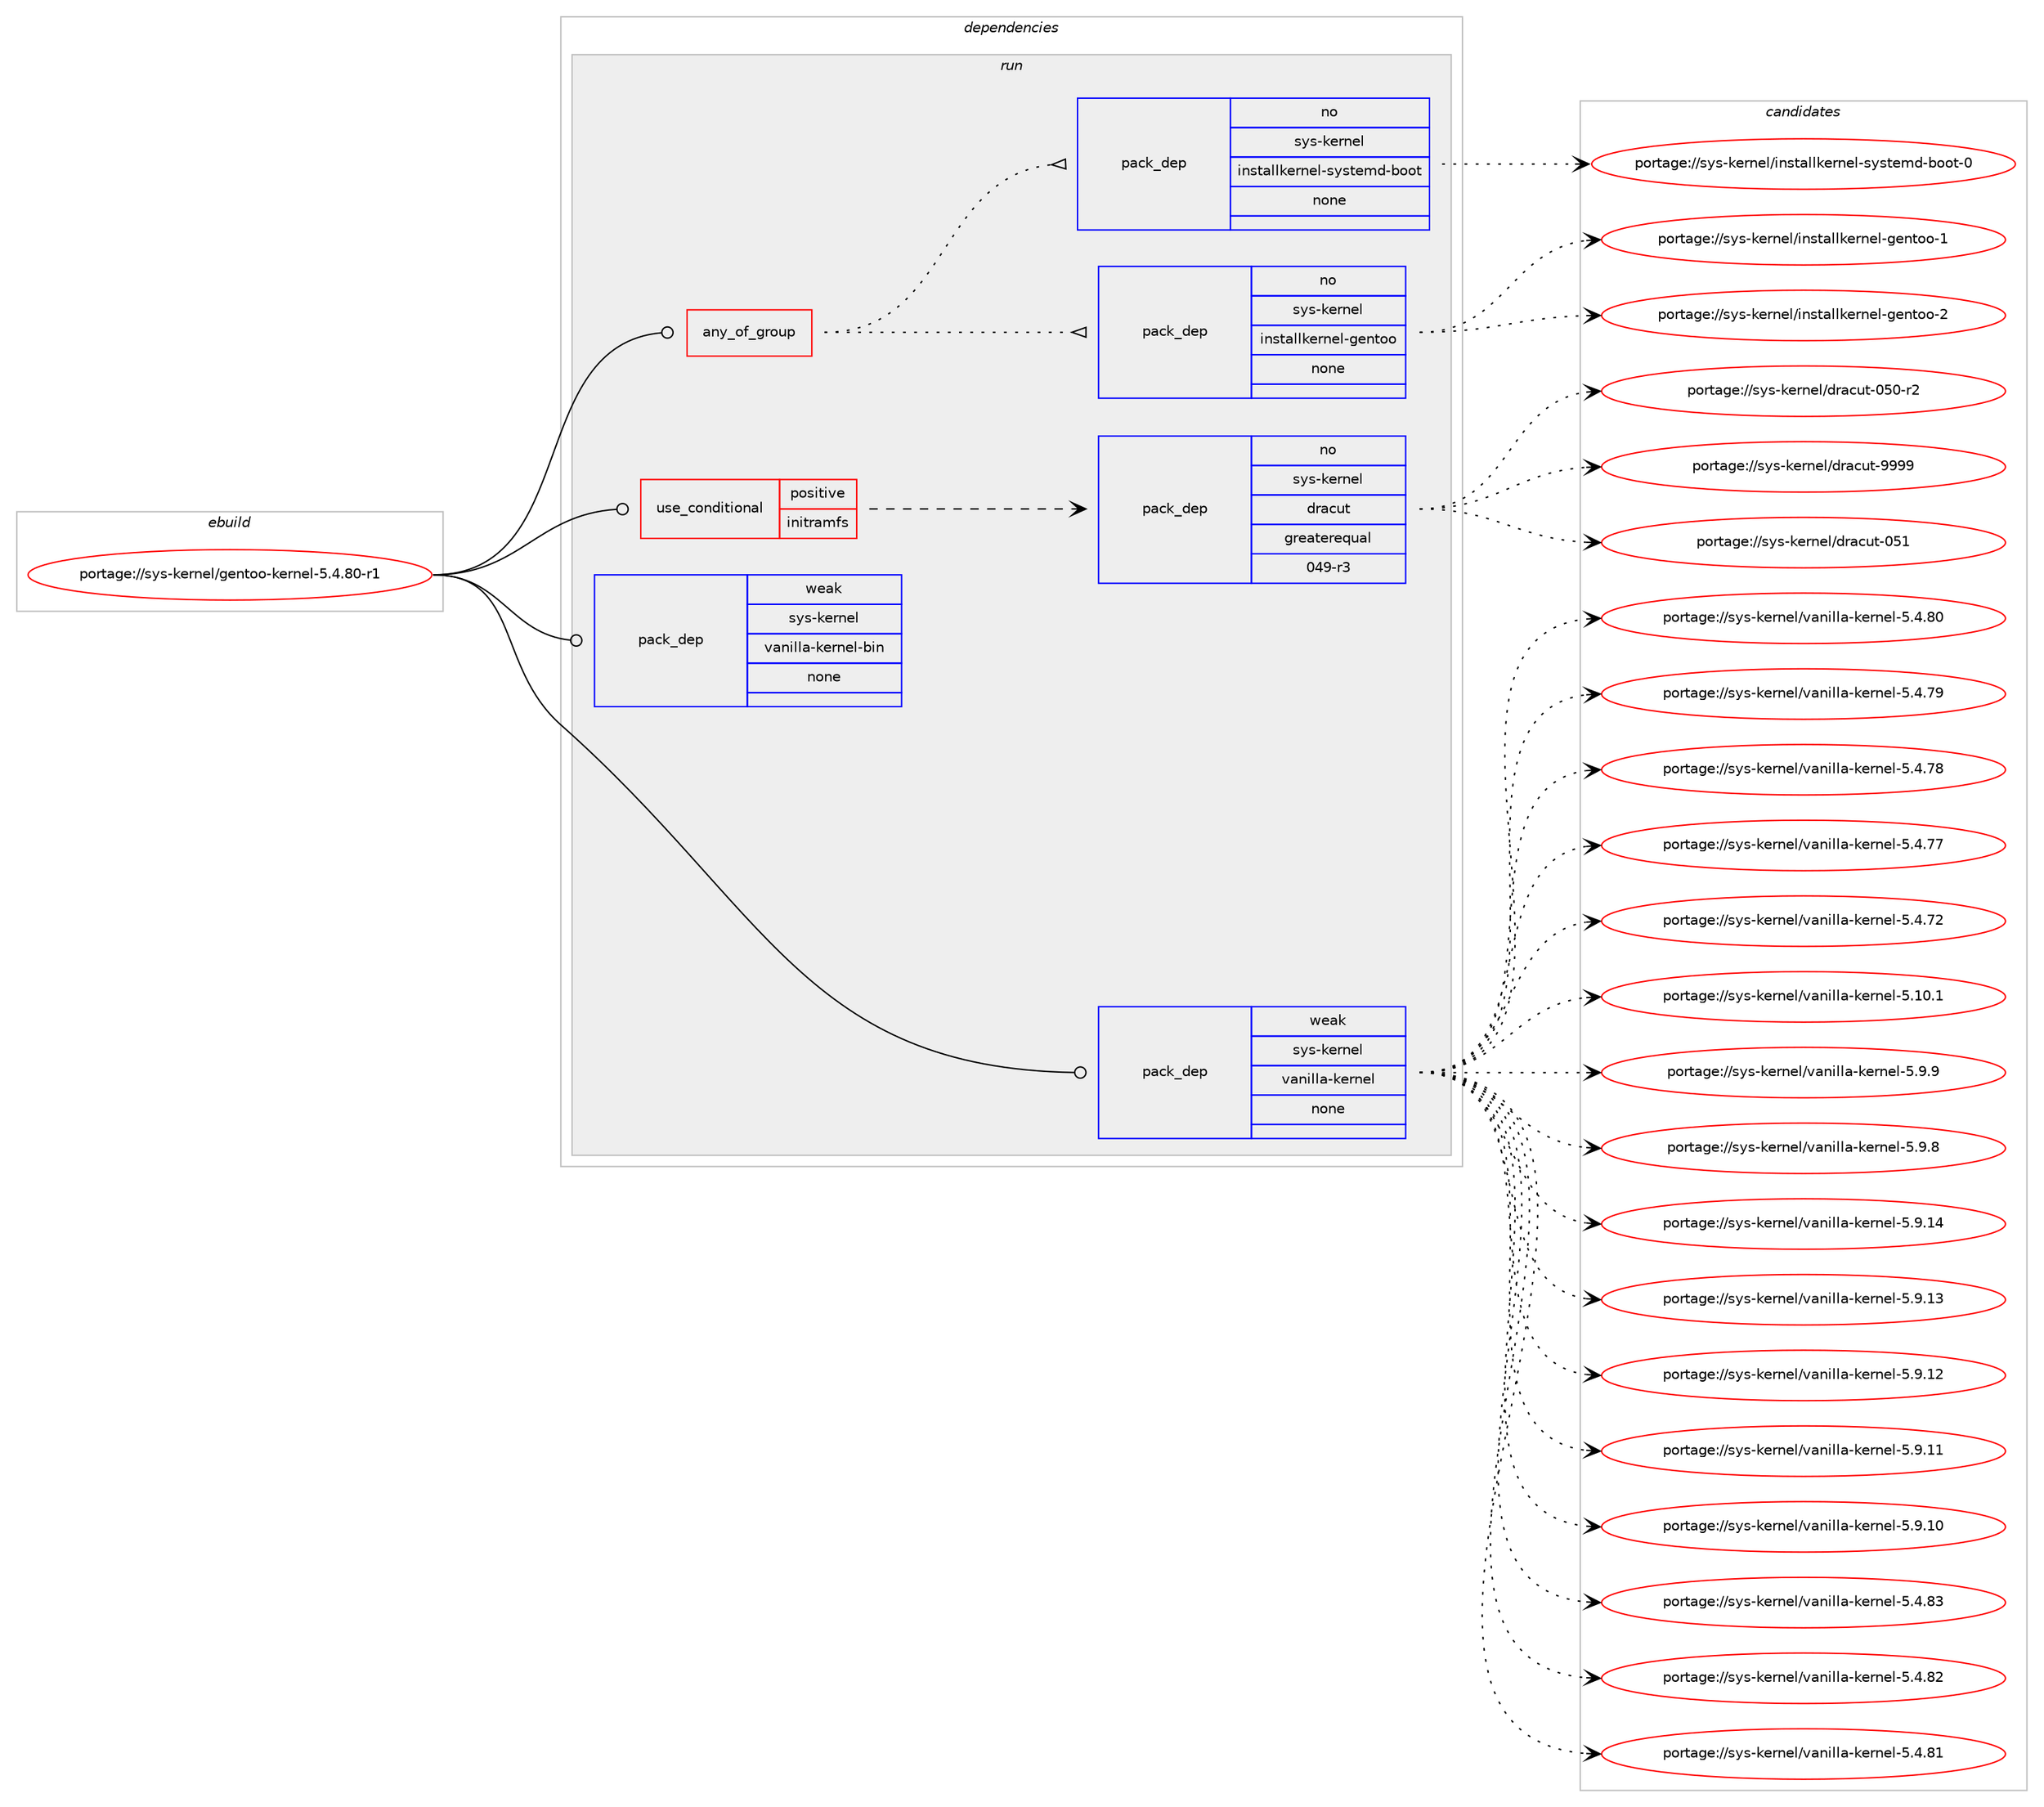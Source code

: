 digraph prolog {

# *************
# Graph options
# *************

newrank=true;
concentrate=true;
compound=true;
graph [rankdir=LR,fontname=Helvetica,fontsize=10,ranksep=1.5];#, ranksep=2.5, nodesep=0.2];
edge  [arrowhead=vee];
node  [fontname=Helvetica,fontsize=10];

# **********
# The ebuild
# **********

subgraph cluster_leftcol {
color=gray;
rank=same;
label=<<i>ebuild</i>>;
id [label="portage://sys-kernel/gentoo-kernel-5.4.80-r1", color=red, width=4, href="../sys-kernel/gentoo-kernel-5.4.80-r1.svg"];
}

# ****************
# The dependencies
# ****************

subgraph cluster_midcol {
color=gray;
label=<<i>dependencies</i>>;
subgraph cluster_compile {
fillcolor="#eeeeee";
style=filled;
label=<<i>compile</i>>;
}
subgraph cluster_compileandrun {
fillcolor="#eeeeee";
style=filled;
label=<<i>compile and run</i>>;
}
subgraph cluster_run {
fillcolor="#eeeeee";
style=filled;
label=<<i>run</i>>;
subgraph any64 {
dependency4595 [label=<<TABLE BORDER="0" CELLBORDER="1" CELLSPACING="0" CELLPADDING="4"><TR><TD CELLPADDING="10">any_of_group</TD></TR></TABLE>>, shape=none, color=red];subgraph pack3526 {
dependency4596 [label=<<TABLE BORDER="0" CELLBORDER="1" CELLSPACING="0" CELLPADDING="4" WIDTH="220"><TR><TD ROWSPAN="6" CELLPADDING="30">pack_dep</TD></TR><TR><TD WIDTH="110">no</TD></TR><TR><TD>sys-kernel</TD></TR><TR><TD>installkernel-gentoo</TD></TR><TR><TD>none</TD></TR><TR><TD></TD></TR></TABLE>>, shape=none, color=blue];
}
dependency4595:e -> dependency4596:w [weight=20,style="dotted",arrowhead="oinv"];
subgraph pack3527 {
dependency4597 [label=<<TABLE BORDER="0" CELLBORDER="1" CELLSPACING="0" CELLPADDING="4" WIDTH="220"><TR><TD ROWSPAN="6" CELLPADDING="30">pack_dep</TD></TR><TR><TD WIDTH="110">no</TD></TR><TR><TD>sys-kernel</TD></TR><TR><TD>installkernel-systemd-boot</TD></TR><TR><TD>none</TD></TR><TR><TD></TD></TR></TABLE>>, shape=none, color=blue];
}
dependency4595:e -> dependency4597:w [weight=20,style="dotted",arrowhead="oinv"];
}
id:e -> dependency4595:w [weight=20,style="solid",arrowhead="odot"];
subgraph cond1005 {
dependency4598 [label=<<TABLE BORDER="0" CELLBORDER="1" CELLSPACING="0" CELLPADDING="4"><TR><TD ROWSPAN="3" CELLPADDING="10">use_conditional</TD></TR><TR><TD>positive</TD></TR><TR><TD>initramfs</TD></TR></TABLE>>, shape=none, color=red];
subgraph pack3528 {
dependency4599 [label=<<TABLE BORDER="0" CELLBORDER="1" CELLSPACING="0" CELLPADDING="4" WIDTH="220"><TR><TD ROWSPAN="6" CELLPADDING="30">pack_dep</TD></TR><TR><TD WIDTH="110">no</TD></TR><TR><TD>sys-kernel</TD></TR><TR><TD>dracut</TD></TR><TR><TD>greaterequal</TD></TR><TR><TD>049-r3</TD></TR></TABLE>>, shape=none, color=blue];
}
dependency4598:e -> dependency4599:w [weight=20,style="dashed",arrowhead="vee"];
}
id:e -> dependency4598:w [weight=20,style="solid",arrowhead="odot"];
subgraph pack3529 {
dependency4600 [label=<<TABLE BORDER="0" CELLBORDER="1" CELLSPACING="0" CELLPADDING="4" WIDTH="220"><TR><TD ROWSPAN="6" CELLPADDING="30">pack_dep</TD></TR><TR><TD WIDTH="110">weak</TD></TR><TR><TD>sys-kernel</TD></TR><TR><TD>vanilla-kernel</TD></TR><TR><TD>none</TD></TR><TR><TD></TD></TR></TABLE>>, shape=none, color=blue];
}
id:e -> dependency4600:w [weight=20,style="solid",arrowhead="odot"];
subgraph pack3530 {
dependency4601 [label=<<TABLE BORDER="0" CELLBORDER="1" CELLSPACING="0" CELLPADDING="4" WIDTH="220"><TR><TD ROWSPAN="6" CELLPADDING="30">pack_dep</TD></TR><TR><TD WIDTH="110">weak</TD></TR><TR><TD>sys-kernel</TD></TR><TR><TD>vanilla-kernel-bin</TD></TR><TR><TD>none</TD></TR><TR><TD></TD></TR></TABLE>>, shape=none, color=blue];
}
id:e -> dependency4601:w [weight=20,style="solid",arrowhead="odot"];
}
}

# **************
# The candidates
# **************

subgraph cluster_choices {
rank=same;
color=gray;
label=<<i>candidates</i>>;

subgraph choice3526 {
color=black;
nodesep=1;
choice115121115451071011141101011084710511011511697108108107101114110101108451031011101161111114550 [label="portage://sys-kernel/installkernel-gentoo-2", color=red, width=4,href="../sys-kernel/installkernel-gentoo-2.svg"];
choice115121115451071011141101011084710511011511697108108107101114110101108451031011101161111114549 [label="portage://sys-kernel/installkernel-gentoo-1", color=red, width=4,href="../sys-kernel/installkernel-gentoo-1.svg"];
dependency4596:e -> choice115121115451071011141101011084710511011511697108108107101114110101108451031011101161111114550:w [style=dotted,weight="100"];
dependency4596:e -> choice115121115451071011141101011084710511011511697108108107101114110101108451031011101161111114549:w [style=dotted,weight="100"];
}
subgraph choice3527 {
color=black;
nodesep=1;
choice1151211154510710111411010110847105110115116971081081071011141101011084511512111511610110910045981111111164548 [label="portage://sys-kernel/installkernel-systemd-boot-0", color=red, width=4,href="../sys-kernel/installkernel-systemd-boot-0.svg"];
dependency4597:e -> choice1151211154510710111411010110847105110115116971081081071011141101011084511512111511610110910045981111111164548:w [style=dotted,weight="100"];
}
subgraph choice3528 {
color=black;
nodesep=1;
choice115121115451071011141101011084710011497991171164557575757 [label="portage://sys-kernel/dracut-9999", color=red, width=4,href="../sys-kernel/dracut-9999.svg"];
choice1151211154510710111411010110847100114979911711645485349 [label="portage://sys-kernel/dracut-051", color=red, width=4,href="../sys-kernel/dracut-051.svg"];
choice11512111545107101114110101108471001149799117116454853484511450 [label="portage://sys-kernel/dracut-050-r2", color=red, width=4,href="../sys-kernel/dracut-050-r2.svg"];
dependency4599:e -> choice115121115451071011141101011084710011497991171164557575757:w [style=dotted,weight="100"];
dependency4599:e -> choice1151211154510710111411010110847100114979911711645485349:w [style=dotted,weight="100"];
dependency4599:e -> choice11512111545107101114110101108471001149799117116454853484511450:w [style=dotted,weight="100"];
}
subgraph choice3529 {
color=black;
nodesep=1;
choice1151211154510710111411010110847118971101051081089745107101114110101108455346574657 [label="portage://sys-kernel/vanilla-kernel-5.9.9", color=red, width=4,href="../sys-kernel/vanilla-kernel-5.9.9.svg"];
choice1151211154510710111411010110847118971101051081089745107101114110101108455346574656 [label="portage://sys-kernel/vanilla-kernel-5.9.8", color=red, width=4,href="../sys-kernel/vanilla-kernel-5.9.8.svg"];
choice115121115451071011141101011084711897110105108108974510710111411010110845534657464952 [label="portage://sys-kernel/vanilla-kernel-5.9.14", color=red, width=4,href="../sys-kernel/vanilla-kernel-5.9.14.svg"];
choice115121115451071011141101011084711897110105108108974510710111411010110845534657464951 [label="portage://sys-kernel/vanilla-kernel-5.9.13", color=red, width=4,href="../sys-kernel/vanilla-kernel-5.9.13.svg"];
choice115121115451071011141101011084711897110105108108974510710111411010110845534657464950 [label="portage://sys-kernel/vanilla-kernel-5.9.12", color=red, width=4,href="../sys-kernel/vanilla-kernel-5.9.12.svg"];
choice115121115451071011141101011084711897110105108108974510710111411010110845534657464949 [label="portage://sys-kernel/vanilla-kernel-5.9.11", color=red, width=4,href="../sys-kernel/vanilla-kernel-5.9.11.svg"];
choice115121115451071011141101011084711897110105108108974510710111411010110845534657464948 [label="portage://sys-kernel/vanilla-kernel-5.9.10", color=red, width=4,href="../sys-kernel/vanilla-kernel-5.9.10.svg"];
choice115121115451071011141101011084711897110105108108974510710111411010110845534652465651 [label="portage://sys-kernel/vanilla-kernel-5.4.83", color=red, width=4,href="../sys-kernel/vanilla-kernel-5.4.83.svg"];
choice115121115451071011141101011084711897110105108108974510710111411010110845534652465650 [label="portage://sys-kernel/vanilla-kernel-5.4.82", color=red, width=4,href="../sys-kernel/vanilla-kernel-5.4.82.svg"];
choice115121115451071011141101011084711897110105108108974510710111411010110845534652465649 [label="portage://sys-kernel/vanilla-kernel-5.4.81", color=red, width=4,href="../sys-kernel/vanilla-kernel-5.4.81.svg"];
choice115121115451071011141101011084711897110105108108974510710111411010110845534652465648 [label="portage://sys-kernel/vanilla-kernel-5.4.80", color=red, width=4,href="../sys-kernel/vanilla-kernel-5.4.80.svg"];
choice115121115451071011141101011084711897110105108108974510710111411010110845534652465557 [label="portage://sys-kernel/vanilla-kernel-5.4.79", color=red, width=4,href="../sys-kernel/vanilla-kernel-5.4.79.svg"];
choice115121115451071011141101011084711897110105108108974510710111411010110845534652465556 [label="portage://sys-kernel/vanilla-kernel-5.4.78", color=red, width=4,href="../sys-kernel/vanilla-kernel-5.4.78.svg"];
choice115121115451071011141101011084711897110105108108974510710111411010110845534652465555 [label="portage://sys-kernel/vanilla-kernel-5.4.77", color=red, width=4,href="../sys-kernel/vanilla-kernel-5.4.77.svg"];
choice115121115451071011141101011084711897110105108108974510710111411010110845534652465550 [label="portage://sys-kernel/vanilla-kernel-5.4.72", color=red, width=4,href="../sys-kernel/vanilla-kernel-5.4.72.svg"];
choice115121115451071011141101011084711897110105108108974510710111411010110845534649484649 [label="portage://sys-kernel/vanilla-kernel-5.10.1", color=red, width=4,href="../sys-kernel/vanilla-kernel-5.10.1.svg"];
dependency4600:e -> choice1151211154510710111411010110847118971101051081089745107101114110101108455346574657:w [style=dotted,weight="100"];
dependency4600:e -> choice1151211154510710111411010110847118971101051081089745107101114110101108455346574656:w [style=dotted,weight="100"];
dependency4600:e -> choice115121115451071011141101011084711897110105108108974510710111411010110845534657464952:w [style=dotted,weight="100"];
dependency4600:e -> choice115121115451071011141101011084711897110105108108974510710111411010110845534657464951:w [style=dotted,weight="100"];
dependency4600:e -> choice115121115451071011141101011084711897110105108108974510710111411010110845534657464950:w [style=dotted,weight="100"];
dependency4600:e -> choice115121115451071011141101011084711897110105108108974510710111411010110845534657464949:w [style=dotted,weight="100"];
dependency4600:e -> choice115121115451071011141101011084711897110105108108974510710111411010110845534657464948:w [style=dotted,weight="100"];
dependency4600:e -> choice115121115451071011141101011084711897110105108108974510710111411010110845534652465651:w [style=dotted,weight="100"];
dependency4600:e -> choice115121115451071011141101011084711897110105108108974510710111411010110845534652465650:w [style=dotted,weight="100"];
dependency4600:e -> choice115121115451071011141101011084711897110105108108974510710111411010110845534652465649:w [style=dotted,weight="100"];
dependency4600:e -> choice115121115451071011141101011084711897110105108108974510710111411010110845534652465648:w [style=dotted,weight="100"];
dependency4600:e -> choice115121115451071011141101011084711897110105108108974510710111411010110845534652465557:w [style=dotted,weight="100"];
dependency4600:e -> choice115121115451071011141101011084711897110105108108974510710111411010110845534652465556:w [style=dotted,weight="100"];
dependency4600:e -> choice115121115451071011141101011084711897110105108108974510710111411010110845534652465555:w [style=dotted,weight="100"];
dependency4600:e -> choice115121115451071011141101011084711897110105108108974510710111411010110845534652465550:w [style=dotted,weight="100"];
dependency4600:e -> choice115121115451071011141101011084711897110105108108974510710111411010110845534649484649:w [style=dotted,weight="100"];
}
subgraph choice3530 {
color=black;
nodesep=1;
}
}

}

